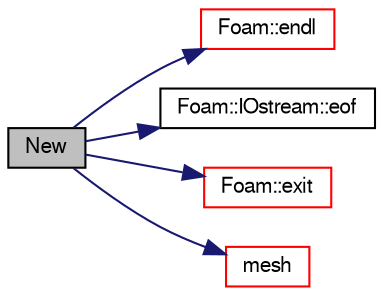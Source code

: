 digraph "New"
{
  bgcolor="transparent";
  edge [fontname="FreeSans",fontsize="10",labelfontname="FreeSans",labelfontsize="10"];
  node [fontname="FreeSans",fontsize="10",shape=record];
  rankdir="LR";
  Node287 [label="New",height=0.2,width=0.4,color="black", fillcolor="grey75", style="filled", fontcolor="black"];
  Node287 -> Node288 [color="midnightblue",fontsize="10",style="solid",fontname="FreeSans"];
  Node288 [label="Foam::endl",height=0.2,width=0.4,color="red",URL="$a21124.html#a2db8fe02a0d3909e9351bb4275b23ce4",tooltip="Add newline and flush stream. "];
  Node287 -> Node290 [color="midnightblue",fontsize="10",style="solid",fontname="FreeSans"];
  Node290 [label="Foam::IOstream::eof",height=0.2,width=0.4,color="black",URL="$a26226.html#af3418ac60d0d7a303478f29a387feb3c",tooltip="Return true if end of input seen. "];
  Node287 -> Node291 [color="midnightblue",fontsize="10",style="solid",fontname="FreeSans"];
  Node291 [label="Foam::exit",height=0.2,width=0.4,color="red",URL="$a21124.html#a06ca7250d8e89caf05243ec094843642"];
  Node287 -> Node335 [color="midnightblue",fontsize="10",style="solid",fontname="FreeSans"];
  Node335 [label="mesh",height=0.2,width=0.4,color="red",URL="$a22442.html#a470f06cfb9b6ee887cd85d63de275607",tooltip="Return mesh reference. "];
}
